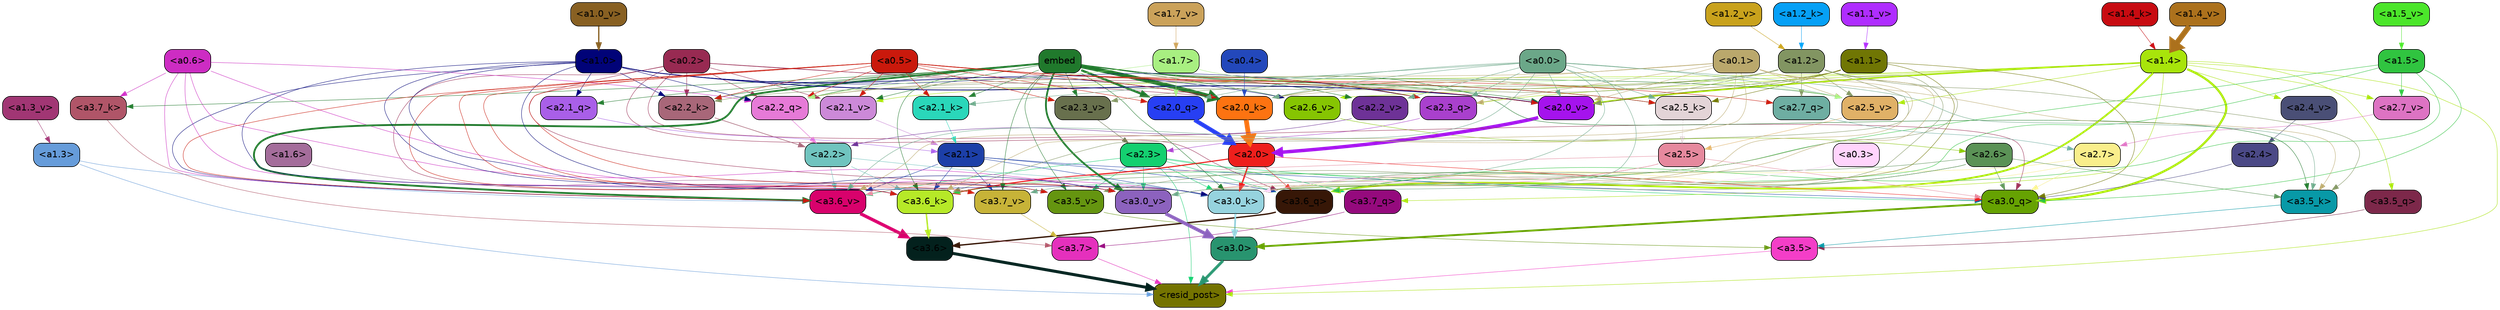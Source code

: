strict digraph "" {
	graph [bgcolor=transparent,
		layout=dot,
		overlap=false,
		splines=true
	];
	"<a3.7>"	[color=black,
		fillcolor="#e530bd",
		fontname=Helvetica,
		shape=box,
		style="filled, rounded"];
	"<resid_post>"	[color=black,
		fillcolor="#747300",
		fontname=Helvetica,
		shape=box,
		style="filled, rounded"];
	"<a3.7>" -> "<resid_post>"	[color="#e530bd",
		penwidth=0.6239100098609924];
	"<a3.6>"	[color=black,
		fillcolor="#03211d",
		fontname=Helvetica,
		shape=box,
		style="filled, rounded"];
	"<a3.6>" -> "<resid_post>"	[color="#03211d",
		penwidth=4.569062113761902];
	"<a3.5>"	[color=black,
		fillcolor="#f43ec8",
		fontname=Helvetica,
		shape=box,
		style="filled, rounded"];
	"<a3.5>" -> "<resid_post>"	[color="#f43ec8",
		penwidth=0.6];
	"<a3.0>"	[color=black,
		fillcolor="#28946f",
		fontname=Helvetica,
		shape=box,
		style="filled, rounded"];
	"<a3.0>" -> "<resid_post>"	[color="#28946f",
		penwidth=4.283544182777405];
	"<a2.3>"	[color=black,
		fillcolor="#14d070",
		fontname=Helvetica,
		shape=box,
		style="filled, rounded"];
	"<a2.3>" -> "<resid_post>"	[color="#14d070",
		penwidth=0.6];
	"<a3.7_q>"	[color=black,
		fillcolor="#950a7d",
		fontname=Helvetica,
		shape=box,
		style="filled, rounded"];
	"<a2.3>" -> "<a3.7_q>"	[color="#14d070",
		penwidth=0.6];
	"<a3.6_q>"	[color=black,
		fillcolor="#371707",
		fontname=Helvetica,
		shape=box,
		style="filled, rounded"];
	"<a2.3>" -> "<a3.6_q>"	[color="#14d070",
		penwidth=0.6];
	"<a3.0_q>"	[color=black,
		fillcolor="#66a202",
		fontname=Helvetica,
		shape=box,
		style="filled, rounded"];
	"<a2.3>" -> "<a3.0_q>"	[color="#14d070",
		penwidth=0.6];
	"<a3.0_k>"	[color=black,
		fillcolor="#96d3de",
		fontname=Helvetica,
		shape=box,
		style="filled, rounded"];
	"<a2.3>" -> "<a3.0_k>"	[color="#14d070",
		penwidth=0.6];
	"<a3.6_v>"	[color=black,
		fillcolor="#d8026c",
		fontname=Helvetica,
		shape=box,
		style="filled, rounded"];
	"<a2.3>" -> "<a3.6_v>"	[color="#14d070",
		penwidth=0.6];
	"<a3.5_v>"	[color=black,
		fillcolor="#659510",
		fontname=Helvetica,
		shape=box,
		style="filled, rounded"];
	"<a2.3>" -> "<a3.5_v>"	[color="#14d070",
		penwidth=0.6];
	"<a3.0_v>"	[color=black,
		fillcolor="#8c62be",
		fontname=Helvetica,
		shape=box,
		style="filled, rounded"];
	"<a2.3>" -> "<a3.0_v>"	[color="#14d070",
		penwidth=0.6];
	"<a1.4>"	[color=black,
		fillcolor="#a8e40b",
		fontname=Helvetica,
		shape=box,
		style="filled, rounded"];
	"<a1.4>" -> "<resid_post>"	[color="#a8e40b",
		penwidth=0.6];
	"<a1.4>" -> "<a3.7_q>"	[color="#a8e40b",
		penwidth=0.6];
	"<a1.4>" -> "<a3.6_q>"	[color="#a8e40b",
		penwidth=2.7934007048606873];
	"<a3.5_q>"	[color=black,
		fillcolor="#7d284a",
		fontname=Helvetica,
		shape=box,
		style="filled, rounded"];
	"<a1.4>" -> "<a3.5_q>"	[color="#a8e40b",
		penwidth=0.6];
	"<a1.4>" -> "<a3.0_q>"	[color="#a8e40b",
		penwidth=3.340754985809326];
	"<a2.3_q>"	[color=black,
		fillcolor="#a940cd",
		fontname=Helvetica,
		shape=box,
		style="filled, rounded"];
	"<a1.4>" -> "<a2.3_q>"	[color="#a8e40b",
		penwidth=0.6];
	"<a2.7_v>"	[color=black,
		fillcolor="#dd73c3",
		fontname=Helvetica,
		shape=box,
		style="filled, rounded"];
	"<a1.4>" -> "<a2.7_v>"	[color="#a8e40b",
		penwidth=0.6];
	"<a2.6_v>"	[color=black,
		fillcolor="#86c502",
		fontname=Helvetica,
		shape=box,
		style="filled, rounded"];
	"<a1.4>" -> "<a2.6_v>"	[color="#a8e40b",
		penwidth=0.6];
	"<a2.5_v>"	[color=black,
		fillcolor="#e0b167",
		fontname=Helvetica,
		shape=box,
		style="filled, rounded"];
	"<a1.4>" -> "<a2.5_v>"	[color="#a8e40b",
		penwidth=0.6];
	"<a2.4_v>"	[color=black,
		fillcolor="#4a4f76",
		fontname=Helvetica,
		shape=box,
		style="filled, rounded"];
	"<a1.4>" -> "<a2.4_v>"	[color="#a8e40b",
		penwidth=0.6];
	"<a2.1_v>"	[color=black,
		fillcolor="#cc89d8",
		fontname=Helvetica,
		shape=box,
		style="filled, rounded"];
	"<a1.4>" -> "<a2.1_v>"	[color="#a8e40b",
		penwidth=0.6];
	"<a2.0_v>"	[color=black,
		fillcolor="#a513ed",
		fontname=Helvetica,
		shape=box,
		style="filled, rounded"];
	"<a1.4>" -> "<a2.0_v>"	[color="#a8e40b",
		penwidth=2.268759250640869];
	"<a1.3>"	[color=black,
		fillcolor="#669cda",
		fontname=Helvetica,
		shape=box,
		style="filled, rounded"];
	"<a1.3>" -> "<resid_post>"	[color="#669cda",
		penwidth=0.6];
	"<a1.3>" -> "<a3.6_v>"	[color="#669cda",
		penwidth=0.6];
	"<a3.7_q>" -> "<a3.7>"	[color="#950a7d",
		penwidth=0.6];
	"<a3.6_q>" -> "<a3.6>"	[color="#371707",
		penwidth=2.0347584784030914];
	"<a3.5_q>" -> "<a3.5>"	[color="#7d284a",
		penwidth=0.6];
	"<a3.0_q>" -> "<a3.0>"	[color="#66a202",
		penwidth=2.8635367155075073];
	"<a3.7_k>"	[color=black,
		fillcolor="#b05568",
		fontname=Helvetica,
		shape=box,
		style="filled, rounded"];
	"<a3.7_k>" -> "<a3.7>"	[color="#b05568",
		penwidth=0.6];
	"<a3.6_k>"	[color=black,
		fillcolor="#b6e928",
		fontname=Helvetica,
		shape=box,
		style="filled, rounded"];
	"<a3.6_k>" -> "<a3.6>"	[color="#b6e928",
		penwidth=2.1760786175727844];
	"<a3.5_k>"	[color=black,
		fillcolor="#0899a7",
		fontname=Helvetica,
		shape=box,
		style="filled, rounded"];
	"<a3.5_k>" -> "<a3.5>"	[color="#0899a7",
		penwidth=0.6];
	"<a3.0_k>" -> "<a3.0>"	[color="#96d3de",
		penwidth=2.632905662059784];
	"<a3.7_v>"	[color=black,
		fillcolor="#c7b338",
		fontname=Helvetica,
		shape=box,
		style="filled, rounded"];
	"<a3.7_v>" -> "<a3.7>"	[color="#c7b338",
		penwidth=0.6];
	"<a3.6_v>" -> "<a3.6>"	[color="#d8026c",
		penwidth=4.981305837631226];
	"<a3.5_v>" -> "<a3.5>"	[color="#659510",
		penwidth=0.6];
	"<a3.0_v>" -> "<a3.0>"	[color="#8c62be",
		penwidth=5.168330669403076];
	"<a2.7>"	[color=black,
		fillcolor="#f9ee8b",
		fontname=Helvetica,
		shape=box,
		style="filled, rounded"];
	"<a2.7>" -> "<a3.6_q>"	[color="#f9ee8b",
		penwidth=0.6];
	"<a2.7>" -> "<a3.0_q>"	[color="#f9ee8b",
		penwidth=0.6];
	"<a2.7>" -> "<a3.0_k>"	[color="#f9ee8b",
		penwidth=0.6];
	"<a2.6>"	[color=black,
		fillcolor="#5b9256",
		fontname=Helvetica,
		shape=box,
		style="filled, rounded"];
	"<a2.6>" -> "<a3.6_q>"	[color="#5b9256",
		penwidth=0.6];
	"<a2.6>" -> "<a3.0_q>"	[color="#5b9256",
		penwidth=0.6];
	"<a2.6>" -> "<a3.6_k>"	[color="#5b9256",
		penwidth=0.6];
	"<a2.6>" -> "<a3.5_k>"	[color="#5b9256",
		penwidth=0.6];
	"<a2.6>" -> "<a3.0_k>"	[color="#5b9256",
		penwidth=0.6];
	"<a2.1>"	[color=black,
		fillcolor="#1c3fa8",
		fontname=Helvetica,
		shape=box,
		style="filled, rounded"];
	"<a2.1>" -> "<a3.6_q>"	[color="#1c3fa8",
		penwidth=0.6];
	"<a2.1>" -> "<a3.0_q>"	[color="#1c3fa8",
		penwidth=0.6];
	"<a2.1>" -> "<a3.6_k>"	[color="#1c3fa8",
		penwidth=0.6];
	"<a2.1>" -> "<a3.0_k>"	[color="#1c3fa8",
		penwidth=0.6];
	"<a2.1>" -> "<a3.7_v>"	[color="#1c3fa8",
		penwidth=0.6];
	"<a2.1>" -> "<a3.6_v>"	[color="#1c3fa8",
		penwidth=0.6];
	"<a2.0>"	[color=black,
		fillcolor="#ee1f1c",
		fontname=Helvetica,
		shape=box,
		style="filled, rounded"];
	"<a2.0>" -> "<a3.6_q>"	[color="#ee1f1c",
		penwidth=0.6];
	"<a2.0>" -> "<a3.0_q>"	[color="#ee1f1c",
		penwidth=0.6];
	"<a2.0>" -> "<a3.6_k>"	[color="#ee1f1c",
		penwidth=1.6382827460765839];
	"<a2.0>" -> "<a3.0_k>"	[color="#ee1f1c",
		penwidth=2.161143198609352];
	"<a1.5>"	[color=black,
		fillcolor="#30c440",
		fontname=Helvetica,
		shape=box,
		style="filled, rounded"];
	"<a1.5>" -> "<a3.6_q>"	[color="#30c440",
		penwidth=0.6];
	"<a1.5>" -> "<a3.0_q>"	[color="#30c440",
		penwidth=0.6];
	"<a1.5>" -> "<a3.6_k>"	[color="#30c440",
		penwidth=0.6];
	"<a1.5>" -> "<a3.0_k>"	[color="#30c440",
		penwidth=0.6];
	"<a1.5>" -> "<a2.7_v>"	[color="#30c440",
		penwidth=0.6];
	"<a0.2>"	[color=black,
		fillcolor="#982a52",
		fontname=Helvetica,
		shape=box,
		style="filled, rounded"];
	"<a0.2>" -> "<a3.6_q>"	[color="#982a52",
		penwidth=0.6];
	"<a0.2>" -> "<a3.0_q>"	[color="#982a52",
		penwidth=0.6];
	"<a0.2>" -> "<a3.6_k>"	[color="#982a52",
		penwidth=0.6];
	"<a0.2>" -> "<a3.0_k>"	[color="#982a52",
		penwidth=0.6];
	"<a2.2_q>"	[color=black,
		fillcolor="#e67ad7",
		fontname=Helvetica,
		shape=box,
		style="filled, rounded"];
	"<a0.2>" -> "<a2.2_q>"	[color="#982a52",
		penwidth=0.6];
	"<a2.2_k>"	[color=black,
		fillcolor="#a86779",
		fontname=Helvetica,
		shape=box,
		style="filled, rounded"];
	"<a0.2>" -> "<a2.2_k>"	[color="#982a52",
		penwidth=0.6];
	"<a2.0_k>"	[color=black,
		fillcolor="#fd7311",
		fontname=Helvetica,
		shape=box,
		style="filled, rounded"];
	"<a0.2>" -> "<a2.0_k>"	[color="#982a52",
		penwidth=0.6];
	"<a0.2>" -> "<a2.1_v>"	[color="#982a52",
		penwidth=0.6];
	"<a0.2>" -> "<a2.0_v>"	[color="#982a52",
		penwidth=0.6];
	"<a2.5>"	[color=black,
		fillcolor="#e6899e",
		fontname=Helvetica,
		shape=box,
		style="filled, rounded"];
	"<a2.5>" -> "<a3.0_q>"	[color="#e6899e",
		penwidth=0.6];
	"<a2.5>" -> "<a3.0_k>"	[color="#e6899e",
		penwidth=0.6];
	"<a2.5>" -> "<a3.6_v>"	[color="#e6899e",
		penwidth=0.6];
	"<a2.5>" -> "<a3.0_v>"	[color="#e6899e",
		penwidth=0.6];
	"<a2.4>"	[color=black,
		fillcolor="#4b4986",
		fontname=Helvetica,
		shape=box,
		style="filled, rounded"];
	"<a2.4>" -> "<a3.0_q>"	[color="#4b4986",
		penwidth=0.6];
	"<a1.1>"	[color=black,
		fillcolor="#707604",
		fontname=Helvetica,
		shape=box,
		style="filled, rounded"];
	"<a1.1>" -> "<a3.0_q>"	[color="#707604",
		penwidth=0.6];
	"<a1.1>" -> "<a3.0_k>"	[color="#707604",
		penwidth=0.6];
	"<a2.5_k>"	[color=black,
		fillcolor="#e3d4d7",
		fontname=Helvetica,
		shape=box,
		style="filled, rounded"];
	"<a1.1>" -> "<a2.5_k>"	[color="#707604",
		penwidth=0.6];
	"<a1.1>" -> "<a2.0_k>"	[color="#707604",
		penwidth=0.6];
	"<a1.1>" -> "<a2.0_v>"	[color="#707604",
		penwidth=0.6];
	"<a0.6>"	[color=black,
		fillcolor="#cd2cc3",
		fontname=Helvetica,
		shape=box,
		style="filled, rounded"];
	"<a0.6>" -> "<a3.7_k>"	[color="#cd2cc3",
		penwidth=0.6];
	"<a0.6>" -> "<a3.6_k>"	[color="#cd2cc3",
		penwidth=0.6];
	"<a0.6>" -> "<a3.0_k>"	[color="#cd2cc3",
		penwidth=0.6];
	"<a0.6>" -> "<a3.6_v>"	[color="#cd2cc3",
		penwidth=0.6];
	"<a0.6>" -> "<a3.0_v>"	[color="#cd2cc3",
		penwidth=0.6];
	"<a0.6>" -> "<a2.2_q>"	[color="#cd2cc3",
		penwidth=0.6];
	embed	[color=black,
		fillcolor="#20792c",
		fontname=Helvetica,
		shape=box,
		style="filled, rounded"];
	embed -> "<a3.7_k>"	[color="#20792c",
		penwidth=0.6];
	embed -> "<a3.6_k>"	[color="#20792c",
		penwidth=0.6];
	embed -> "<a3.5_k>"	[color="#20792c",
		penwidth=0.6];
	embed -> "<a3.0_k>"	[color="#20792c",
		penwidth=0.6];
	embed -> "<a3.7_v>"	[color="#20792c",
		penwidth=0.6];
	embed -> "<a3.6_v>"	[color="#20792c",
		penwidth=2.7825746536254883];
	embed -> "<a3.5_v>"	[color="#20792c",
		penwidth=0.6];
	embed -> "<a3.0_v>"	[color="#20792c",
		penwidth=2.6950180530548096];
	embed -> "<a2.3_q>"	[color="#20792c",
		penwidth=0.6];
	embed -> "<a2.2_q>"	[color="#20792c",
		penwidth=0.6];
	"<a2.1_q>"	[color=black,
		fillcolor="#a95fe8",
		fontname=Helvetica,
		shape=box,
		style="filled, rounded"];
	embed -> "<a2.1_q>"	[color="#20792c",
		penwidth=0.6];
	"<a2.0_q>"	[color=black,
		fillcolor="#273ff3",
		fontname=Helvetica,
		shape=box,
		style="filled, rounded"];
	embed -> "<a2.0_q>"	[color="#20792c",
		penwidth=3.305941343307495];
	embed -> "<a2.5_k>"	[color="#20792c",
		penwidth=0.6];
	embed -> "<a2.2_k>"	[color="#20792c",
		penwidth=0.6698317527770996];
	"<a2.1_k>"	[color=black,
		fillcolor="#2ad7ba",
		fontname=Helvetica,
		shape=box,
		style="filled, rounded"];
	embed -> "<a2.1_k>"	[color="#20792c",
		penwidth=0.6];
	embed -> "<a2.0_k>"	[color="#20792c",
		penwidth=6.12570995092392];
	embed -> "<a2.6_v>"	[color="#20792c",
		penwidth=0.6];
	embed -> "<a2.5_v>"	[color="#20792c",
		penwidth=0.6];
	"<a2.3_v>"	[color=black,
		fillcolor="#68704d",
		fontname=Helvetica,
		shape=box,
		style="filled, rounded"];
	embed -> "<a2.3_v>"	[color="#20792c",
		penwidth=0.6];
	"<a2.2_v>"	[color=black,
		fillcolor="#6e3297",
		fontname=Helvetica,
		shape=box,
		style="filled, rounded"];
	embed -> "<a2.2_v>"	[color="#20792c",
		penwidth=0.6];
	embed -> "<a2.1_v>"	[color="#20792c",
		penwidth=0.6];
	embed -> "<a2.0_v>"	[color="#20792c",
		penwidth=0.6];
	"<a2.2>"	[color=black,
		fillcolor="#70c4bf",
		fontname=Helvetica,
		shape=box,
		style="filled, rounded"];
	"<a2.2>" -> "<a3.6_k>"	[color="#70c4bf",
		penwidth=0.6];
	"<a2.2>" -> "<a3.0_k>"	[color="#70c4bf",
		penwidth=0.6];
	"<a2.2>" -> "<a3.6_v>"	[color="#70c4bf",
		penwidth=0.6];
	"<a1.6>"	[color=black,
		fillcolor="#a46d9b",
		fontname=Helvetica,
		shape=box,
		style="filled, rounded"];
	"<a1.6>" -> "<a3.6_k>"	[color="#a46d9b",
		penwidth=0.6];
	"<a1.2>"	[color=black,
		fillcolor="#829562",
		fontname=Helvetica,
		shape=box,
		style="filled, rounded"];
	"<a1.2>" -> "<a3.6_k>"	[color="#829562",
		penwidth=0.6];
	"<a1.2>" -> "<a3.5_k>"	[color="#829562",
		penwidth=0.6];
	"<a1.2>" -> "<a3.0_k>"	[color="#829562",
		penwidth=0.6];
	"<a1.2>" -> "<a3.5_v>"	[color="#829562",
		penwidth=0.6];
	"<a2.7_q>"	[color=black,
		fillcolor="#6eaea2",
		fontname=Helvetica,
		shape=box,
		style="filled, rounded"];
	"<a1.2>" -> "<a2.7_q>"	[color="#829562",
		penwidth=0.6];
	"<a1.2>" -> "<a2.2_q>"	[color="#829562",
		penwidth=0.6];
	"<a1.2>" -> "<a2.2_k>"	[color="#829562",
		penwidth=0.6];
	"<a1.2>" -> "<a2.5_v>"	[color="#829562",
		penwidth=0.6];
	"<a1.2>" -> "<a2.3_v>"	[color="#829562",
		penwidth=0.6];
	"<a1.2>" -> "<a2.0_v>"	[color="#829562",
		penwidth=0.6];
	"<a1.0>"	[color=black,
		fillcolor="#010378",
		fontname=Helvetica,
		shape=box,
		style="filled, rounded"];
	"<a1.0>" -> "<a3.6_k>"	[color="#010378",
		penwidth=0.6];
	"<a1.0>" -> "<a3.0_k>"	[color="#010378",
		penwidth=0.6];
	"<a1.0>" -> "<a3.6_v>"	[color="#010378",
		penwidth=0.6];
	"<a1.0>" -> "<a3.5_v>"	[color="#010378",
		penwidth=0.6];
	"<a1.0>" -> "<a3.0_v>"	[color="#010378",
		penwidth=0.6];
	"<a1.0>" -> "<a2.3_q>"	[color="#010378",
		penwidth=0.6];
	"<a1.0>" -> "<a2.2_q>"	[color="#010378",
		penwidth=0.6];
	"<a1.0>" -> "<a2.1_q>"	[color="#010378",
		penwidth=0.6];
	"<a1.0>" -> "<a2.2_k>"	[color="#010378",
		penwidth=0.6];
	"<a1.0>" -> "<a2.0_k>"	[color="#010378",
		penwidth=0.6];
	"<a1.0>" -> "<a2.6_v>"	[color="#010378",
		penwidth=0.6];
	"<a1.0>" -> "<a2.0_v>"	[color="#010378",
		penwidth=1.2213096618652344];
	"<a0.5>"	[color=black,
		fillcolor="#ca190c",
		fontname=Helvetica,
		shape=box,
		style="filled, rounded"];
	"<a0.5>" -> "<a3.6_k>"	[color="#ca190c",
		penwidth=0.6];
	"<a0.5>" -> "<a3.7_v>"	[color="#ca190c",
		penwidth=0.6];
	"<a0.5>" -> "<a3.6_v>"	[color="#ca190c",
		penwidth=0.6];
	"<a0.5>" -> "<a3.5_v>"	[color="#ca190c",
		penwidth=0.6];
	"<a0.5>" -> "<a3.0_v>"	[color="#ca190c",
		penwidth=0.6];
	"<a0.5>" -> "<a2.7_q>"	[color="#ca190c",
		penwidth=0.6];
	"<a0.5>" -> "<a2.3_q>"	[color="#ca190c",
		penwidth=0.6];
	"<a0.5>" -> "<a2.2_q>"	[color="#ca190c",
		penwidth=0.6];
	"<a0.5>" -> "<a2.0_q>"	[color="#ca190c",
		penwidth=0.6];
	"<a0.5>" -> "<a2.5_k>"	[color="#ca190c",
		penwidth=0.6];
	"<a0.5>" -> "<a2.2_k>"	[color="#ca190c",
		penwidth=0.6];
	"<a0.5>" -> "<a2.1_k>"	[color="#ca190c",
		penwidth=0.6];
	"<a0.5>" -> "<a2.0_k>"	[color="#ca190c",
		penwidth=0.6900839805603027];
	"<a0.5>" -> "<a2.3_v>"	[color="#ca190c",
		penwidth=0.6];
	"<a0.5>" -> "<a2.1_v>"	[color="#ca190c",
		penwidth=0.6];
	"<a0.5>" -> "<a2.0_v>"	[color="#ca190c",
		penwidth=0.6];
	"<a0.1>"	[color=black,
		fillcolor="#baa86c",
		fontname=Helvetica,
		shape=box,
		style="filled, rounded"];
	"<a0.1>" -> "<a3.6_k>"	[color="#baa86c",
		penwidth=0.6];
	"<a0.1>" -> "<a3.5_k>"	[color="#baa86c",
		penwidth=0.6];
	"<a0.1>" -> "<a3.0_k>"	[color="#baa86c",
		penwidth=0.6];
	"<a0.1>" -> "<a3.6_v>"	[color="#baa86c",
		penwidth=0.6];
	"<a0.1>" -> "<a3.0_v>"	[color="#baa86c",
		penwidth=0.6];
	"<a0.1>" -> "<a2.3_q>"	[color="#baa86c",
		penwidth=0.6];
	"<a0.1>" -> "<a2.2_q>"	[color="#baa86c",
		penwidth=0.6];
	"<a0.1>" -> "<a2.0_k>"	[color="#baa86c",
		penwidth=0.6];
	"<a0.1>" -> "<a2.5_v>"	[color="#baa86c",
		penwidth=0.6];
	"<a0.1>" -> "<a2.0_v>"	[color="#baa86c",
		penwidth=0.6];
	"<a0.0>"	[color=black,
		fillcolor="#6ba788",
		fontname=Helvetica,
		shape=box,
		style="filled, rounded"];
	"<a0.0>" -> "<a3.5_k>"	[color="#6ba788",
		penwidth=0.6];
	"<a0.0>" -> "<a3.7_v>"	[color="#6ba788",
		penwidth=0.6];
	"<a0.0>" -> "<a3.6_v>"	[color="#6ba788",
		penwidth=0.6];
	"<a0.0>" -> "<a3.0_v>"	[color="#6ba788",
		penwidth=0.6];
	"<a0.0>" -> "<a2.3_q>"	[color="#6ba788",
		penwidth=0.6];
	"<a0.0>" -> "<a2.0_q>"	[color="#6ba788",
		penwidth=0.6];
	"<a0.0>" -> "<a2.5_k>"	[color="#6ba788",
		penwidth=0.6];
	"<a0.0>" -> "<a2.1_k>"	[color="#6ba788",
		penwidth=0.6];
	"<a0.0>" -> "<a2.0_k>"	[color="#6ba788",
		penwidth=0.6];
	"<a0.0>" -> "<a2.5_v>"	[color="#6ba788",
		penwidth=0.6];
	"<a0.0>" -> "<a2.2_v>"	[color="#6ba788",
		penwidth=0.6];
	"<a0.0>" -> "<a2.0_v>"	[color="#6ba788",
		penwidth=0.6];
	"<a0.3>"	[color=black,
		fillcolor="#ffd4fc",
		fontname=Helvetica,
		shape=box,
		style="filled, rounded"];
	"<a0.3>" -> "<a3.0_k>"	[color="#ffd4fc",
		penwidth=0.6];
	"<a2.7_q>" -> "<a2.7>"	[color="#6eaea2",
		penwidth=0.6];
	"<a2.3_q>" -> "<a2.3>"	[color="#a940cd",
		penwidth=0.6];
	"<a2.2_q>" -> "<a2.2>"	[color="#e67ad7",
		penwidth=0.7553567886352539];
	"<a2.1_q>" -> "<a2.1>"	[color="#a95fe8",
		penwidth=0.6];
	"<a2.0_q>" -> "<a2.0>"	[color="#273ff3",
		penwidth=6.256794691085815];
	"<a2.5_k>" -> "<a2.5>"	[color="#e3d4d7",
		penwidth=0.6];
	"<a2.2_k>" -> "<a2.2>"	[color="#a86779",
		penwidth=0.8854708671569824];
	"<a2.1_k>" -> "<a2.1>"	[color="#2ad7ba",
		penwidth=0.6];
	"<a2.0_k>" -> "<a2.0>"	[color="#fd7311",
		penwidth=7.231504917144775];
	"<a2.7_v>" -> "<a2.7>"	[color="#dd73c3",
		penwidth=0.6];
	"<a2.6_v>" -> "<a2.6>"	[color="#86c502",
		penwidth=0.6];
	"<a2.5_v>" -> "<a2.5>"	[color="#e0b167",
		penwidth=0.6];
	"<a2.4_v>" -> "<a2.4>"	[color="#4a4f76",
		penwidth=0.6];
	"<a2.3_v>" -> "<a2.3>"	[color="#68704d",
		penwidth=0.6];
	"<a2.2_v>" -> "<a2.2>"	[color="#6e3297",
		penwidth=0.6];
	"<a2.1_v>" -> "<a2.1>"	[color="#cc89d8",
		penwidth=0.6];
	"<a2.0_v>" -> "<a2.0>"	[color="#a513ed",
		penwidth=5.231471925973892];
	"<a1.7>"	[color=black,
		fillcolor="#a8ef81",
		fontname=Helvetica,
		shape=box,
		style="filled, rounded"];
	"<a1.7>" -> "<a2.2_q>"	[color="#a8ef81",
		penwidth=0.6];
	"<a1.7>" -> "<a2.0_q>"	[color="#a8ef81",
		penwidth=0.6];
	"<a1.7>" -> "<a2.5_v>"	[color="#a8ef81",
		penwidth=0.6];
	"<a0.4>"	[color=black,
		fillcolor="#2348bb",
		fontname=Helvetica,
		shape=box,
		style="filled, rounded"];
	"<a0.4>" -> "<a2.0_k>"	[color="#2348bb",
		penwidth=0.6];
	"<a1.4_k>"	[color=black,
		fillcolor="#c80b11",
		fontname=Helvetica,
		shape=box,
		style="filled, rounded"];
	"<a1.4_k>" -> "<a1.4>"	[color="#c80b11",
		penwidth=0.6];
	"<a1.2_k>"	[color=black,
		fillcolor="#06a0f6",
		fontname=Helvetica,
		shape=box,
		style="filled, rounded"];
	"<a1.2_k>" -> "<a1.2>"	[color="#06a0f6",
		penwidth=0.6];
	"<a1.7_v>"	[color=black,
		fillcolor="#cba25a",
		fontname=Helvetica,
		shape=box,
		style="filled, rounded"];
	"<a1.7_v>" -> "<a1.7>"	[color="#cba25a",
		penwidth=0.6];
	"<a1.5_v>"	[color=black,
		fillcolor="#4be62a",
		fontname=Helvetica,
		shape=box,
		style="filled, rounded"];
	"<a1.5_v>" -> "<a1.5>"	[color="#4be62a",
		penwidth=0.6];
	"<a1.4_v>"	[color=black,
		fillcolor="#ac711c",
		fontname=Helvetica,
		shape=box,
		style="filled, rounded"];
	"<a1.4_v>" -> "<a1.4>"	[color="#ac711c",
		penwidth=8.36684274673462];
	"<a1.3_v>"	[color=black,
		fillcolor="#a13674",
		fontname=Helvetica,
		shape=box,
		style="filled, rounded"];
	"<a1.3_v>" -> "<a1.3>"	[color="#a13674",
		penwidth=0.6];
	"<a1.2_v>"	[color=black,
		fillcolor="#c9a21c",
		fontname=Helvetica,
		shape=box,
		style="filled, rounded"];
	"<a1.2_v>" -> "<a1.2>"	[color="#c9a21c",
		penwidth=0.6];
	"<a1.1_v>"	[color=black,
		fillcolor="#af2dff",
		fontname=Helvetica,
		shape=box,
		style="filled, rounded"];
	"<a1.1_v>" -> "<a1.1>"	[color="#af2dff",
		penwidth=0.6];
	"<a1.0_v>"	[color=black,
		fillcolor="#886022",
		fontname=Helvetica,
		shape=box,
		style="filled, rounded"];
	"<a1.0_v>" -> "<a1.0>"	[color="#886022",
		penwidth=1.9665732383728027];
}

